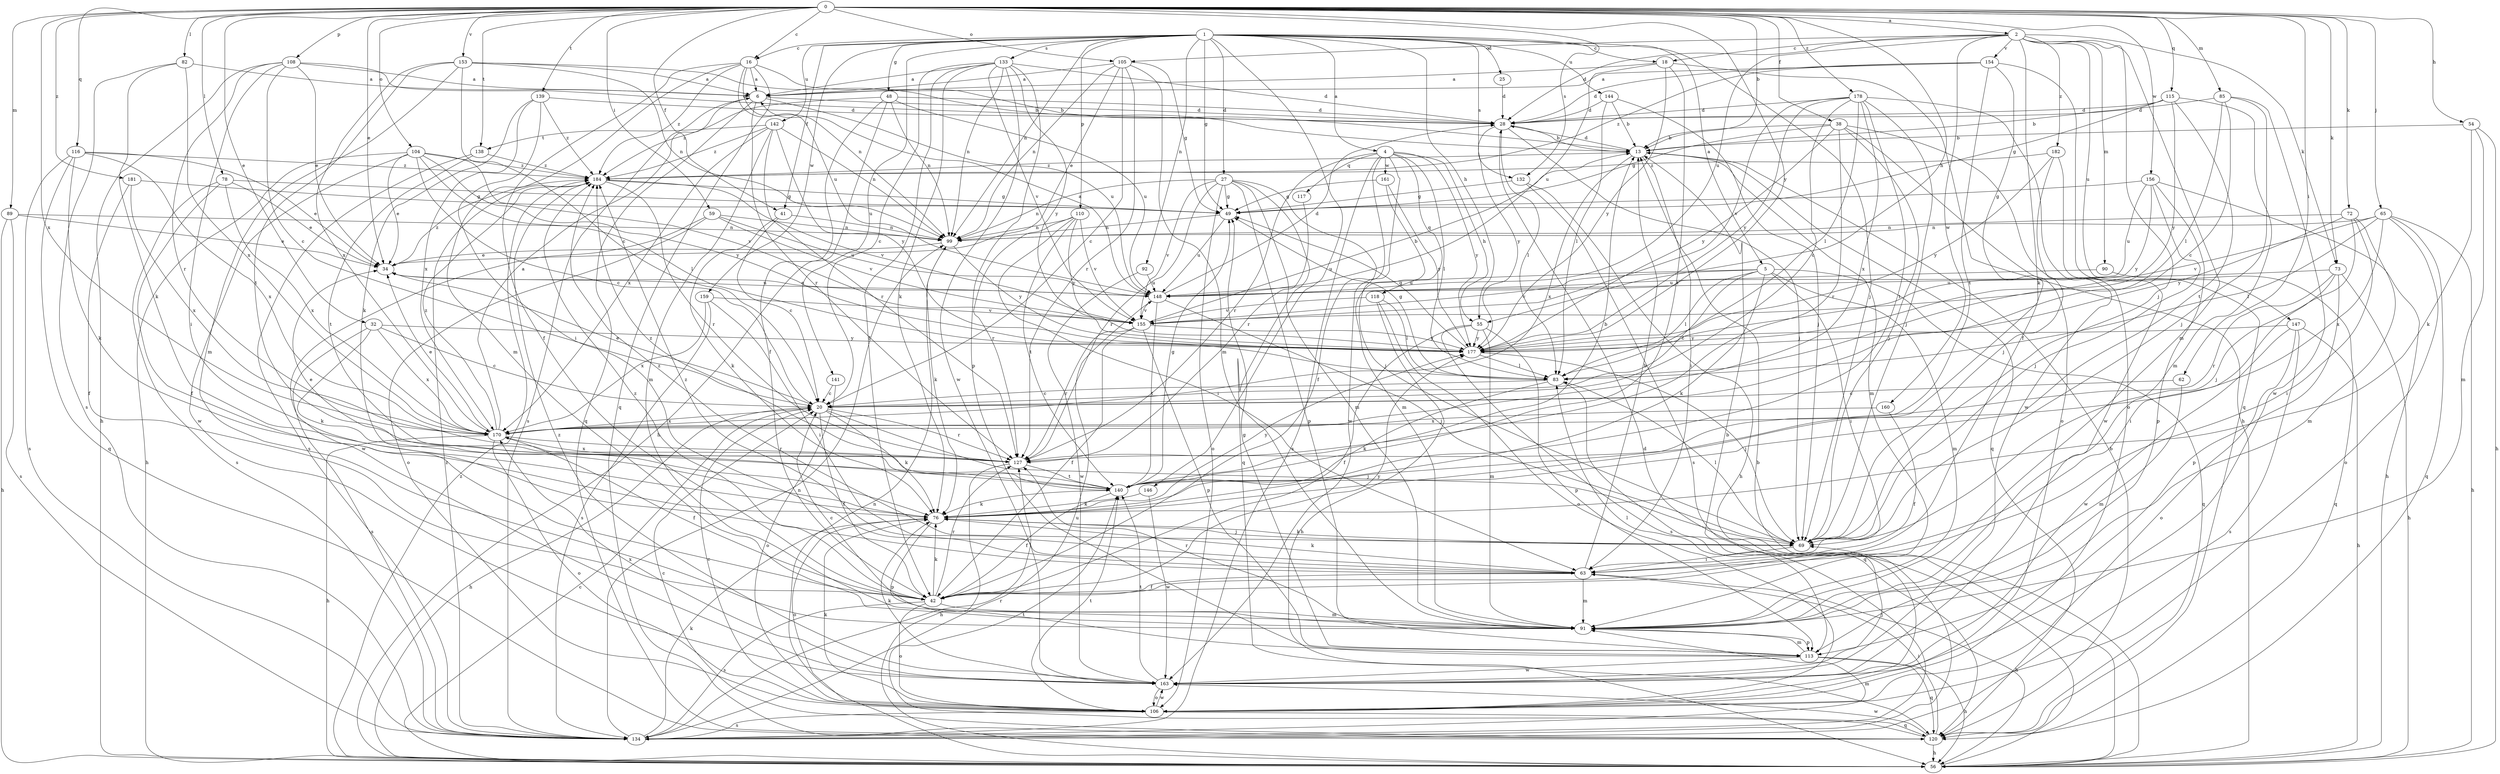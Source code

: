 strict digraph  {
0;
1;
2;
4;
5;
6;
13;
16;
18;
20;
25;
27;
28;
32;
34;
38;
41;
42;
48;
49;
54;
55;
56;
59;
62;
63;
65;
69;
72;
73;
76;
78;
82;
83;
85;
89;
90;
91;
92;
99;
104;
105;
106;
108;
110;
113;
115;
116;
117;
118;
120;
127;
132;
133;
134;
138;
139;
140;
141;
142;
144;
146;
147;
148;
153;
154;
155;
156;
159;
160;
161;
163;
170;
177;
178;
181;
182;
184;
0 -> 2  [label=a];
0 -> 13  [label=b];
0 -> 16  [label=c];
0 -> 32  [label=e];
0 -> 34  [label=e];
0 -> 38  [label=f];
0 -> 41  [label=f];
0 -> 54  [label=h];
0 -> 55  [label=h];
0 -> 59  [label=i];
0 -> 62  [label=i];
0 -> 65  [label=j];
0 -> 72  [label=k];
0 -> 73  [label=k];
0 -> 78  [label=l];
0 -> 82  [label=l];
0 -> 85  [label=m];
0 -> 89  [label=m];
0 -> 104  [label=o];
0 -> 105  [label=o];
0 -> 108  [label=p];
0 -> 115  [label=q];
0 -> 116  [label=q];
0 -> 132  [label=s];
0 -> 138  [label=t];
0 -> 139  [label=t];
0 -> 153  [label=v];
0 -> 156  [label=w];
0 -> 170  [label=x];
0 -> 177  [label=y];
0 -> 178  [label=z];
0 -> 181  [label=z];
1 -> 4  [label=a];
1 -> 5  [label=a];
1 -> 16  [label=c];
1 -> 18  [label=c];
1 -> 25  [label=d];
1 -> 27  [label=d];
1 -> 41  [label=f];
1 -> 48  [label=g];
1 -> 49  [label=g];
1 -> 55  [label=h];
1 -> 69  [label=j];
1 -> 92  [label=n];
1 -> 99  [label=n];
1 -> 110  [label=p];
1 -> 132  [label=s];
1 -> 133  [label=s];
1 -> 141  [label=u];
1 -> 142  [label=u];
1 -> 144  [label=u];
1 -> 146  [label=u];
1 -> 159  [label=w];
2 -> 18  [label=c];
2 -> 28  [label=d];
2 -> 69  [label=j];
2 -> 73  [label=k];
2 -> 76  [label=k];
2 -> 90  [label=m];
2 -> 91  [label=m];
2 -> 105  [label=o];
2 -> 147  [label=u];
2 -> 148  [label=u];
2 -> 154  [label=v];
2 -> 160  [label=w];
2 -> 182  [label=z];
4 -> 42  [label=f];
4 -> 55  [label=h];
4 -> 83  [label=l];
4 -> 117  [label=q];
4 -> 118  [label=q];
4 -> 127  [label=r];
4 -> 134  [label=s];
4 -> 161  [label=w];
4 -> 163  [label=w];
4 -> 177  [label=y];
5 -> 20  [label=c];
5 -> 63  [label=i];
5 -> 76  [label=k];
5 -> 83  [label=l];
5 -> 91  [label=m];
5 -> 120  [label=q];
5 -> 148  [label=u];
5 -> 155  [label=v];
6 -> 28  [label=d];
6 -> 120  [label=q];
6 -> 127  [label=r];
6 -> 134  [label=s];
6 -> 148  [label=u];
13 -> 28  [label=d];
13 -> 63  [label=i];
13 -> 91  [label=m];
13 -> 120  [label=q];
13 -> 170  [label=x];
13 -> 184  [label=z];
16 -> 6  [label=a];
16 -> 13  [label=b];
16 -> 42  [label=f];
16 -> 91  [label=m];
16 -> 99  [label=n];
16 -> 120  [label=q];
16 -> 148  [label=u];
16 -> 184  [label=z];
18 -> 6  [label=a];
18 -> 56  [label=h];
18 -> 140  [label=t];
18 -> 148  [label=u];
18 -> 177  [label=y];
20 -> 34  [label=e];
20 -> 42  [label=f];
20 -> 56  [label=h];
20 -> 69  [label=j];
20 -> 76  [label=k];
20 -> 127  [label=r];
20 -> 170  [label=x];
25 -> 28  [label=d];
27 -> 49  [label=g];
27 -> 69  [label=j];
27 -> 91  [label=m];
27 -> 99  [label=n];
27 -> 106  [label=o];
27 -> 113  [label=p];
27 -> 120  [label=q];
27 -> 127  [label=r];
27 -> 155  [label=v];
28 -> 13  [label=b];
28 -> 69  [label=j];
28 -> 83  [label=l];
28 -> 177  [label=y];
32 -> 20  [label=c];
32 -> 76  [label=k];
32 -> 134  [label=s];
32 -> 170  [label=x];
32 -> 177  [label=y];
34 -> 148  [label=u];
34 -> 184  [label=z];
38 -> 13  [label=b];
38 -> 49  [label=g];
38 -> 69  [label=j];
38 -> 106  [label=o];
38 -> 127  [label=r];
38 -> 163  [label=w];
38 -> 177  [label=y];
41 -> 20  [label=c];
41 -> 76  [label=k];
41 -> 99  [label=n];
42 -> 76  [label=k];
42 -> 91  [label=m];
42 -> 106  [label=o];
42 -> 127  [label=r];
42 -> 134  [label=s];
42 -> 177  [label=y];
42 -> 184  [label=z];
48 -> 28  [label=d];
48 -> 42  [label=f];
48 -> 56  [label=h];
48 -> 99  [label=n];
48 -> 148  [label=u];
48 -> 184  [label=z];
49 -> 99  [label=n];
49 -> 148  [label=u];
54 -> 13  [label=b];
54 -> 56  [label=h];
54 -> 76  [label=k];
54 -> 91  [label=m];
55 -> 42  [label=f];
55 -> 91  [label=m];
55 -> 113  [label=p];
55 -> 134  [label=s];
55 -> 177  [label=y];
56 -> 13  [label=b];
56 -> 20  [label=c];
56 -> 28  [label=d];
56 -> 99  [label=n];
56 -> 184  [label=z];
59 -> 99  [label=n];
59 -> 106  [label=o];
59 -> 148  [label=u];
59 -> 155  [label=v];
59 -> 163  [label=w];
62 -> 20  [label=c];
62 -> 91  [label=m];
63 -> 13  [label=b];
63 -> 42  [label=f];
63 -> 56  [label=h];
63 -> 76  [label=k];
63 -> 91  [label=m];
63 -> 184  [label=z];
65 -> 56  [label=h];
65 -> 83  [label=l];
65 -> 99  [label=n];
65 -> 106  [label=o];
65 -> 120  [label=q];
65 -> 155  [label=v];
65 -> 170  [label=x];
69 -> 63  [label=i];
69 -> 76  [label=k];
69 -> 83  [label=l];
69 -> 184  [label=z];
72 -> 63  [label=i];
72 -> 69  [label=j];
72 -> 91  [label=m];
72 -> 99  [label=n];
72 -> 177  [label=y];
73 -> 56  [label=h];
73 -> 63  [label=i];
73 -> 113  [label=p];
73 -> 127  [label=r];
73 -> 148  [label=u];
76 -> 69  [label=j];
76 -> 106  [label=o];
76 -> 113  [label=p];
76 -> 177  [label=y];
78 -> 34  [label=e];
78 -> 42  [label=f];
78 -> 49  [label=g];
78 -> 134  [label=s];
78 -> 170  [label=x];
82 -> 6  [label=a];
82 -> 76  [label=k];
82 -> 134  [label=s];
82 -> 170  [label=x];
83 -> 20  [label=c];
83 -> 49  [label=g];
83 -> 76  [label=k];
83 -> 120  [label=q];
85 -> 20  [label=c];
85 -> 28  [label=d];
85 -> 69  [label=j];
85 -> 83  [label=l];
85 -> 163  [label=w];
89 -> 34  [label=e];
89 -> 56  [label=h];
89 -> 99  [label=n];
89 -> 134  [label=s];
90 -> 120  [label=q];
90 -> 148  [label=u];
91 -> 20  [label=c];
91 -> 113  [label=p];
91 -> 127  [label=r];
92 -> 148  [label=u];
92 -> 163  [label=w];
99 -> 34  [label=e];
99 -> 76  [label=k];
99 -> 177  [label=y];
104 -> 20  [label=c];
104 -> 34  [label=e];
104 -> 56  [label=h];
104 -> 83  [label=l];
104 -> 155  [label=v];
104 -> 163  [label=w];
104 -> 177  [label=y];
104 -> 184  [label=z];
105 -> 6  [label=a];
105 -> 20  [label=c];
105 -> 34  [label=e];
105 -> 49  [label=g];
105 -> 91  [label=m];
105 -> 99  [label=n];
105 -> 127  [label=r];
106 -> 13  [label=b];
106 -> 20  [label=c];
106 -> 76  [label=k];
106 -> 120  [label=q];
106 -> 134  [label=s];
106 -> 140  [label=t];
106 -> 163  [label=w];
108 -> 6  [label=a];
108 -> 20  [label=c];
108 -> 28  [label=d];
108 -> 34  [label=e];
108 -> 56  [label=h];
108 -> 63  [label=i];
108 -> 127  [label=r];
110 -> 63  [label=i];
110 -> 99  [label=n];
110 -> 127  [label=r];
110 -> 140  [label=t];
110 -> 155  [label=v];
110 -> 177  [label=y];
113 -> 49  [label=g];
113 -> 56  [label=h];
113 -> 83  [label=l];
113 -> 91  [label=m];
113 -> 120  [label=q];
113 -> 163  [label=w];
115 -> 13  [label=b];
115 -> 28  [label=d];
115 -> 49  [label=g];
115 -> 91  [label=m];
115 -> 140  [label=t];
115 -> 177  [label=y];
116 -> 34  [label=e];
116 -> 76  [label=k];
116 -> 120  [label=q];
116 -> 134  [label=s];
116 -> 170  [label=x];
116 -> 184  [label=z];
117 -> 127  [label=r];
118 -> 56  [label=h];
118 -> 83  [label=l];
118 -> 106  [label=o];
118 -> 155  [label=v];
120 -> 13  [label=b];
120 -> 20  [label=c];
120 -> 56  [label=h];
120 -> 63  [label=i];
120 -> 140  [label=t];
120 -> 163  [label=w];
127 -> 56  [label=h];
127 -> 140  [label=t];
127 -> 170  [label=x];
132 -> 49  [label=g];
132 -> 56  [label=h];
132 -> 134  [label=s];
133 -> 6  [label=a];
133 -> 20  [label=c];
133 -> 28  [label=d];
133 -> 42  [label=f];
133 -> 76  [label=k];
133 -> 99  [label=n];
133 -> 113  [label=p];
133 -> 155  [label=v];
133 -> 163  [label=w];
133 -> 177  [label=y];
134 -> 76  [label=k];
134 -> 91  [label=m];
134 -> 99  [label=n];
134 -> 127  [label=r];
134 -> 148  [label=u];
134 -> 184  [label=z];
138 -> 134  [label=s];
138 -> 140  [label=t];
138 -> 184  [label=z];
139 -> 28  [label=d];
139 -> 63  [label=i];
139 -> 76  [label=k];
139 -> 170  [label=x];
139 -> 184  [label=z];
140 -> 13  [label=b];
140 -> 34  [label=e];
140 -> 42  [label=f];
140 -> 49  [label=g];
140 -> 76  [label=k];
140 -> 184  [label=z];
141 -> 20  [label=c];
141 -> 106  [label=o];
142 -> 91  [label=m];
142 -> 99  [label=n];
142 -> 127  [label=r];
142 -> 170  [label=x];
142 -> 177  [label=y];
142 -> 184  [label=z];
142 -> 138  [label=t];
144 -> 13  [label=b];
144 -> 28  [label=d];
144 -> 69  [label=j];
144 -> 83  [label=l];
146 -> 76  [label=k];
146 -> 163  [label=w];
147 -> 56  [label=h];
147 -> 106  [label=o];
147 -> 134  [label=s];
147 -> 163  [label=w];
147 -> 177  [label=y];
148 -> 6  [label=a];
148 -> 28  [label=d];
148 -> 34  [label=e];
148 -> 69  [label=j];
148 -> 140  [label=t];
148 -> 155  [label=v];
153 -> 6  [label=a];
153 -> 13  [label=b];
153 -> 20  [label=c];
153 -> 91  [label=m];
153 -> 99  [label=n];
153 -> 140  [label=t];
153 -> 170  [label=x];
154 -> 6  [label=a];
154 -> 28  [label=d];
154 -> 42  [label=f];
154 -> 120  [label=q];
154 -> 140  [label=t];
154 -> 184  [label=z];
155 -> 13  [label=b];
155 -> 42  [label=f];
155 -> 113  [label=p];
155 -> 127  [label=r];
155 -> 177  [label=y];
156 -> 49  [label=g];
156 -> 56  [label=h];
156 -> 69  [label=j];
156 -> 113  [label=p];
156 -> 148  [label=u];
156 -> 177  [label=y];
159 -> 63  [label=i];
159 -> 134  [label=s];
159 -> 155  [label=v];
159 -> 170  [label=x];
160 -> 42  [label=f];
160 -> 170  [label=x];
161 -> 49  [label=g];
161 -> 91  [label=m];
161 -> 177  [label=y];
163 -> 69  [label=j];
163 -> 76  [label=k];
163 -> 106  [label=o];
163 -> 140  [label=t];
163 -> 170  [label=x];
163 -> 184  [label=z];
170 -> 6  [label=a];
170 -> 34  [label=e];
170 -> 42  [label=f];
170 -> 56  [label=h];
170 -> 106  [label=o];
170 -> 127  [label=r];
170 -> 184  [label=z];
177 -> 49  [label=g];
177 -> 69  [label=j];
177 -> 83  [label=l];
178 -> 20  [label=c];
178 -> 28  [label=d];
178 -> 69  [label=j];
178 -> 83  [label=l];
178 -> 106  [label=o];
178 -> 140  [label=t];
178 -> 155  [label=v];
178 -> 170  [label=x];
178 -> 177  [label=y];
181 -> 42  [label=f];
181 -> 49  [label=g];
181 -> 170  [label=x];
182 -> 69  [label=j];
182 -> 163  [label=w];
182 -> 177  [label=y];
182 -> 184  [label=z];
184 -> 49  [label=g];
184 -> 127  [label=r];
184 -> 155  [label=v];
}
